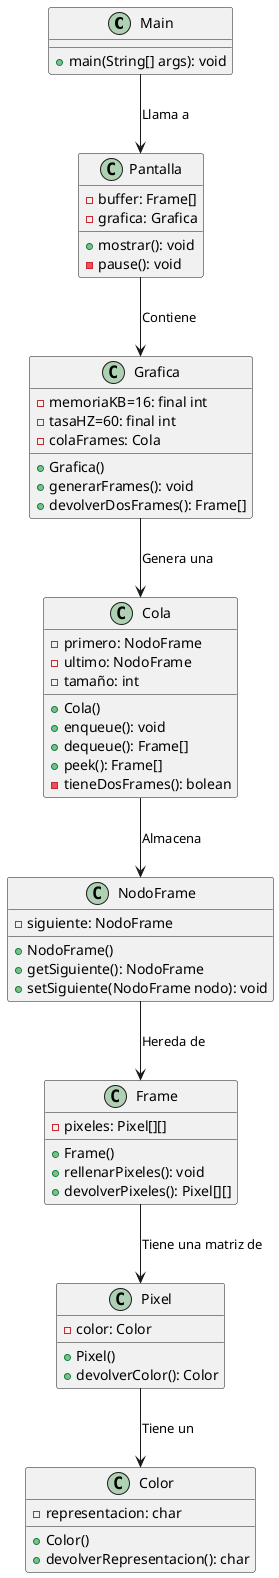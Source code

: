 @startuml

class Main{
    +main(String[] args): void
}

class Pantalla {
    -buffer: Frame[]
    -grafica: Grafica
    +mostrar(): void
    -pause(): void
}

class Grafica {
    -memoriaKB=16: final int
    -tasaHZ=60: final int
    -colaFrames: Cola
    +Grafica()
    +generarFrames(): void
    +devolverDosFrames(): Frame[]
}

class Cola {
    -primero: NodoFrame
    -ultimo: NodoFrame
    -tamaño: int
    +Cola()
    +enqueue(): void
    +dequeue(): Frame[]
    +peek(): Frame[]
    -tieneDosFrames(): bolean
}

class NodoFrame {
    -siguiente: NodoFrame
    +NodoFrame()
    +getSiguiente(): NodoFrame
    +setSiguiente(NodoFrame nodo): void
}

class Frame {
    -pixeles: Pixel[][]
    +Frame()
    +rellenarPixeles(): void
    +devolverPixeles(): Pixel[][]
}

class Pixel {
    -color: Color
    +Pixel()
    +devolverColor(): Color
}

class Color {
    -representacion: char
    +Color()
    +devolverRepresentacion(): char
}

Main --> Pantalla: "Llama a"
Pantalla --> Grafica: "Contiene"
Grafica --> Cola: "Genera una"
Cola --> NodoFrame: "Almacena"
NodoFrame --> Frame: "Hereda de"
Frame --> Pixel: "Tiene una matriz de"
Pixel --> Color: "Tiene un"

@enduml